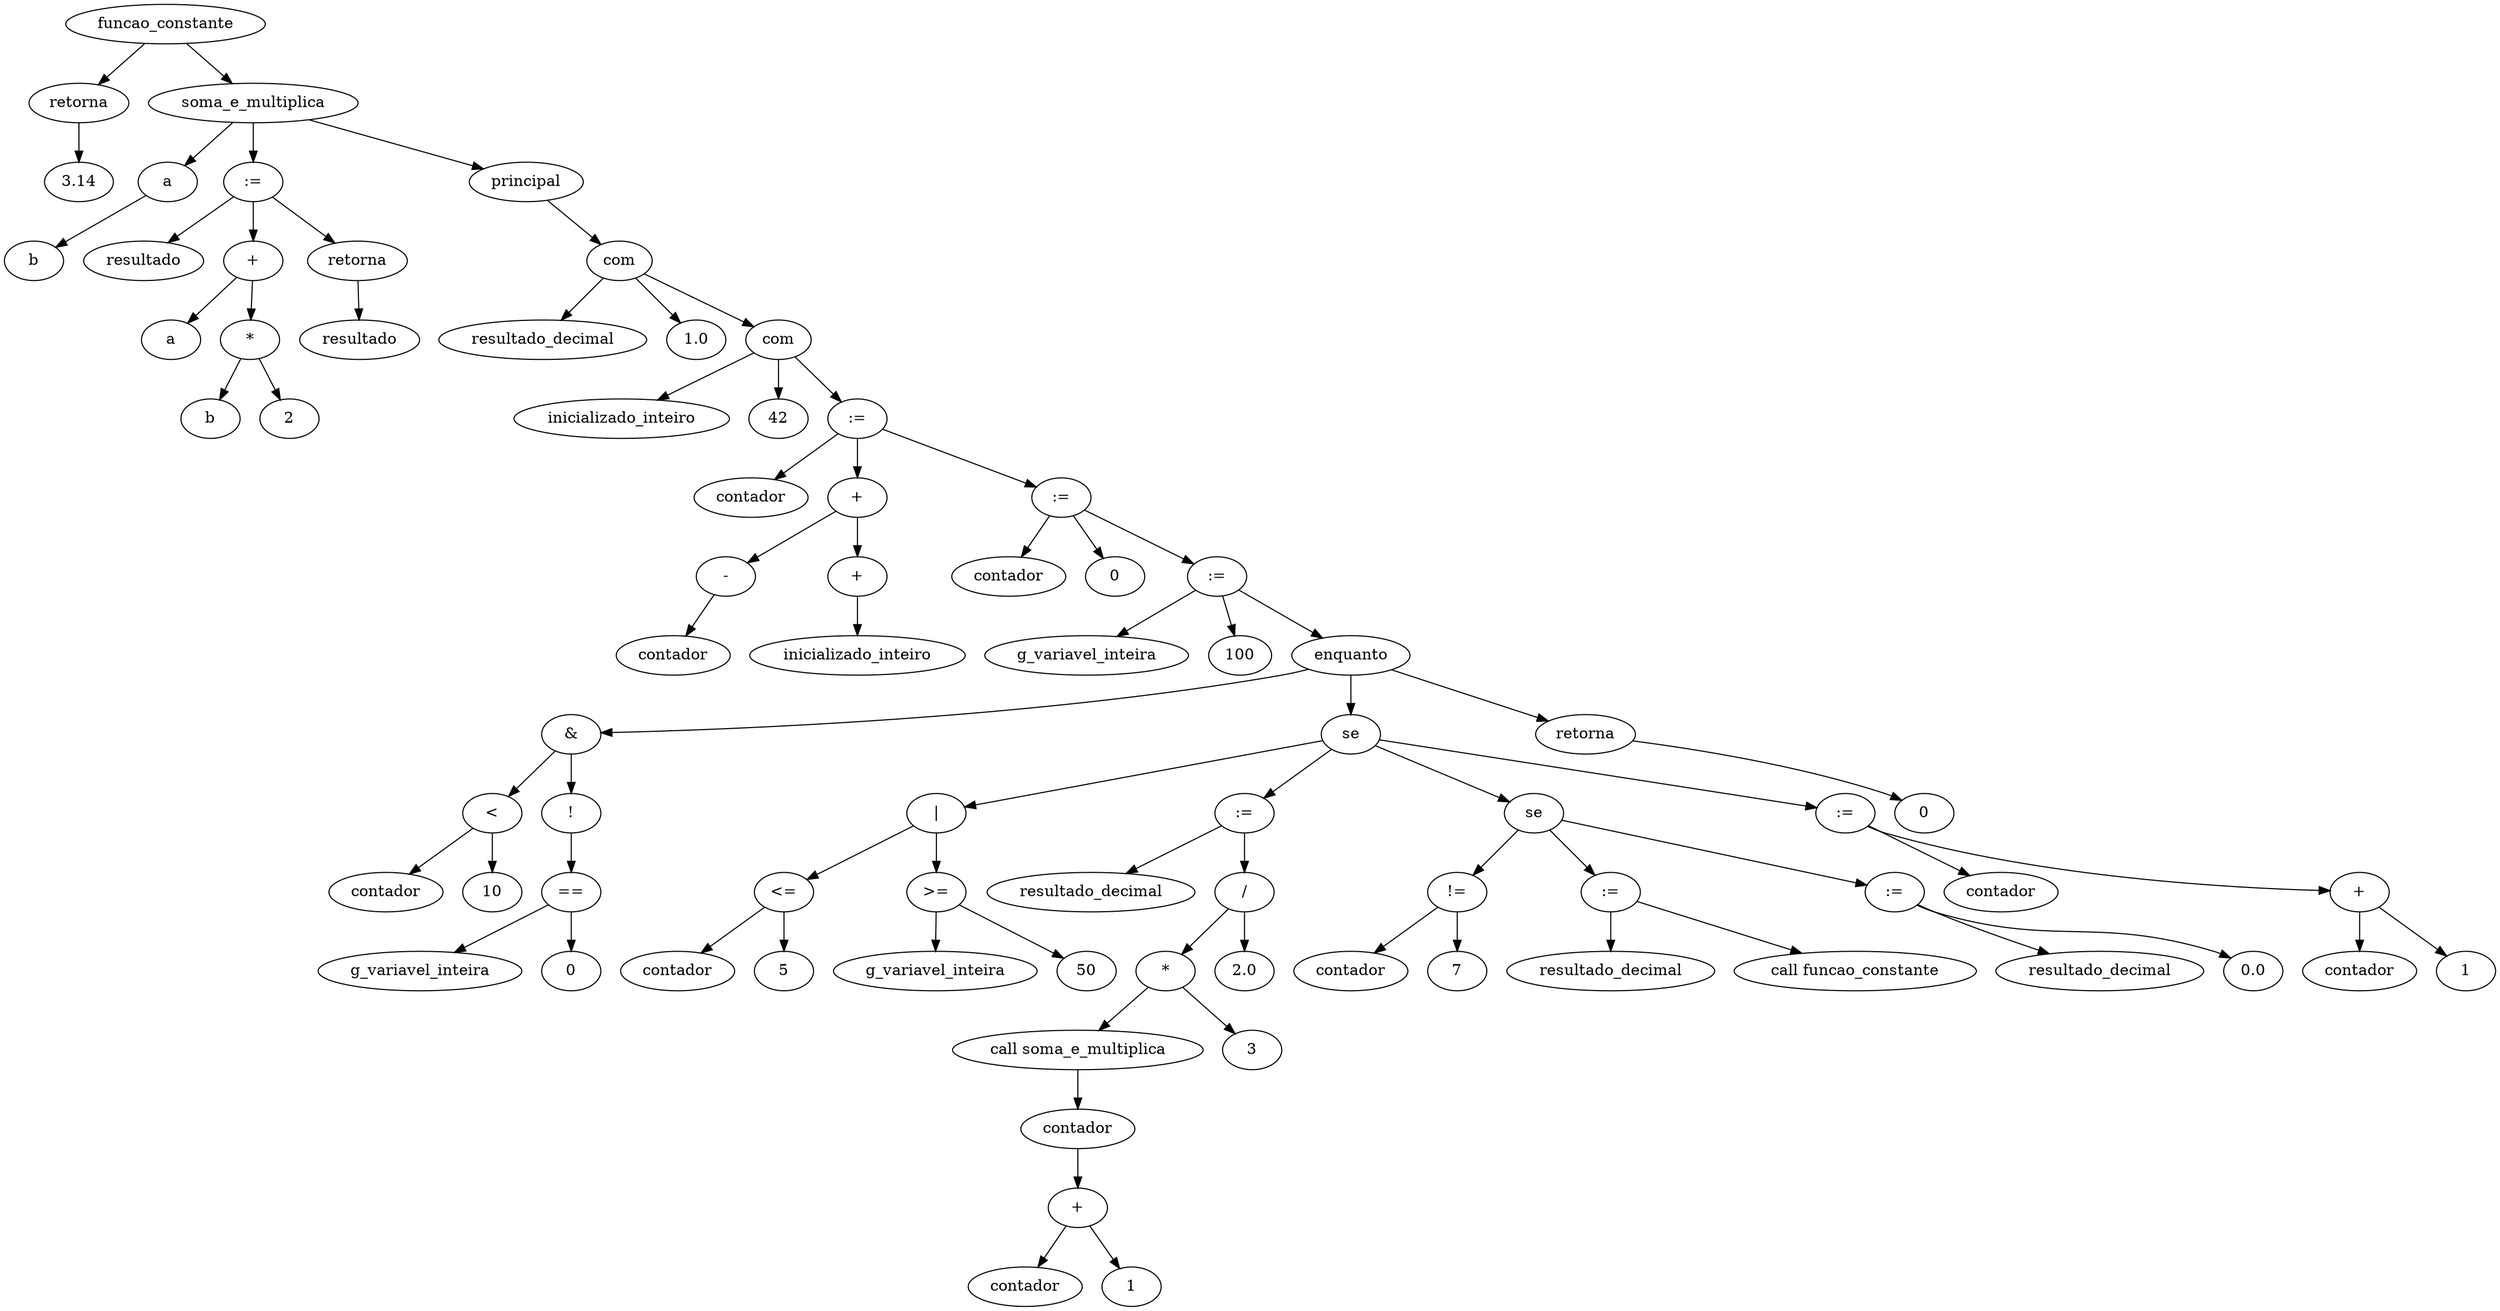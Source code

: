 digraph grafo {
  88167088652448 [ label="funcao_constante" ];
  88167088652448 -> 88167088652592;
  88167088652592 [ label="retorna" ];
  88167088652592 -> 88167088652544;
  88167088652544 [ label="3.14" ];
  88167088652448 -> 88167088652784;
  88167088652784 [ label="soma_e_multiplica" ];
  88167088652784 -> 88167088652688;
  88167088652688 [ label="a" ];
  88167088652688 -> 88167088652736;
  88167088652736 [ label="b" ];
  88167088652784 -> 88167088653120;
  88167088653120 [ label=":=" ];
  88167088653120 -> 88167088653168;
  88167088653168 [ label="resultado" ];
  88167088653120 -> 88167088653072;
  88167088653072 [ label="+" ];
  88167088653072 -> 88167088652880;
  88167088652880 [ label="a" ];
  88167088653072 -> 88167088653024;
  88167088653024 [ label="*" ];
  88167088653024 -> 88167088652928;
  88167088652928 [ label="b" ];
  88167088653024 -> 88167088652976;
  88167088652976 [ label="2" ];
  88167088653120 -> 88167088653264;
  88167088653264 [ label="retorna" ];
  88167088653264 -> 88167088653216;
  88167088653216 [ label="resultado" ];
  88167088652784 -> 88167088653360;
  88167088653360 [ label="principal" ];
  88167088653360 -> 88167088653504;
  88167088653504 [ label="com" ];
  88167088653504 -> 88167088653552;
  88167088653552 [ label="resultado_decimal" ];
  88167088653504 -> 88167088653456;
  88167088653456 [ label="1.0" ];
  88167088653504 -> 88167088653744;
  88167088653744 [ label="com" ];
  88167088653744 -> 88167088653792;
  88167088653792 [ label="inicializado_inteiro" ];
  88167088653744 -> 88167088653696;
  88167088653696 [ label="42" ];
  88167088653744 -> 88167088654224;
  88167088654224 [ label=":=" ];
  88167088654224 -> 88167088654272;
  88167088654272 [ label="contador" ];
  88167088654224 -> 88167088654176;
  88167088654176 [ label="+" ];
  88167088654176 -> 88167088653936;
  88167088653936 [ label="-" ];
  88167088653936 -> 88167088653888;
  88167088653888 [ label="contador" ];
  88167088654176 -> 88167088654128;
  88167088654128 [ label="+" ];
  88167088654128 -> 88167088654032;
  88167088654032 [ label="inicializado_inteiro" ];
  88167088654224 -> 88167088654416;
  88167088654416 [ label=":=" ];
  88167088654416 -> 88167088654464;
  88167088654464 [ label="contador" ];
  88167088654416 -> 88167088654320;
  88167088654320 [ label="0" ];
  88167088654416 -> 88167088654560;
  88167088654560 [ label=":=" ];
  88167088654560 -> 88167088654608;
  88167088654608 [ label="g_variavel_inteira" ];
  88167088654560 -> 88167088654512;
  88167088654512 [ label="100" ];
  88167088654560 -> 88167088657536;
  88167088657536 [ label="enquanto" ];
  88167088657536 -> 88167088655136;
  88167088655136 [ label="&" ];
  88167088655136 -> 88167088654800;
  88167088654800 [ label="<" ];
  88167088654800 -> 88167088654704;
  88167088654704 [ label="contador" ];
  88167088654800 -> 88167088654752;
  88167088654752 [ label="10" ];
  88167088655136 -> 88167088655088;
  88167088655088 [ label="!" ];
  88167088655088 -> 88167088655040;
  88167088655040 [ label="==" ];
  88167088655040 -> 88167088654896;
  88167088654896 [ label="g_variavel_inteira" ];
  88167088655040 -> 88167088654992;
  88167088654992 [ label="0" ];
  88167088657536 -> 88167088657152;
  88167088657152 [ label="se" ];
  88167088657152 -> 88167088655568;
  88167088655568 [ label="|" ];
  88167088655568 -> 88167088655280;
  88167088655280 [ label="<=" ];
  88167088655280 -> 88167088655184;
  88167088655184 [ label="contador" ];
  88167088655280 -> 88167088655232;
  88167088655232 [ label="5" ];
  88167088655568 -> 88167088655520;
  88167088655520 [ label=">=" ];
  88167088655520 -> 88167088655376;
  88167088655376 [ label="g_variavel_inteira" ];
  88167088655520 -> 88167088655472;
  88167088655472 [ label="50" ];
  88167088657152 -> 88167088656192;
  88167088656192 [ label=":=" ];
  88167088656192 -> 88167088656240;
  88167088656240 [ label="resultado_decimal" ];
  88167088656192 -> 88167088656144;
  88167088656144 [ label="/" ];
  88167088656144 -> 88167088656048;
  88167088656048 [ label="*" ];
  88167088656048 -> 88167088655904;
  88167088655904 [ label="call soma_e_multiplica" ];
  88167088655904 -> 88167088655712;
  88167088655712 [ label="contador" ];
  88167088655712 -> 88167088655856;
  88167088655856 [ label="+" ];
  88167088655856 -> 88167088655760;
  88167088655760 [ label="contador" ];
  88167088655856 -> 88167088655808;
  88167088655808 [ label="1" ];
  88167088656048 -> 88167088656000;
  88167088656000 [ label="3" ];
  88167088656144 -> 88167088656096;
  88167088656096 [ label="2.0" ];
  88167088657152 -> 88167088657056;
  88167088657056 [ label="se" ];
  88167088657056 -> 88167088656432;
  88167088656432 [ label="!=" ];
  88167088656432 -> 88167088656336;
  88167088656336 [ label="contador" ];
  88167088656432 -> 88167088656384;
  88167088656384 [ label="7" ];
  88167088657056 -> 88167088656672;
  88167088656672 [ label=":=" ];
  88167088656672 -> 88167088656720;
  88167088656720 [ label="resultado_decimal" ];
  88167088656672 -> 88167088656576;
  88167088656576 [ label="call funcao_constante" ];
  88167088657056 -> 88167088656912;
  88167088656912 [ label=":=" ];
  88167088656912 -> 88167088656960;
  88167088656960 [ label="resultado_decimal" ];
  88167088656912 -> 88167088656864;
  88167088656864 [ label="0.0" ];
  88167088657152 -> 88167088657392;
  88167088657392 [ label=":=" ];
  88167088657392 -> 88167088657440;
  88167088657440 [ label="contador" ];
  88167088657392 -> 88167088657344;
  88167088657344 [ label="+" ];
  88167088657344 -> 88167088657248;
  88167088657248 [ label="contador" ];
  88167088657344 -> 88167088657296;
  88167088657296 [ label="1" ];
  88167088657536 -> 88167088657632;
  88167088657632 [ label="retorna" ];
  88167088657632 -> 88167088657584;
  88167088657584 [ label="0" ];
}
